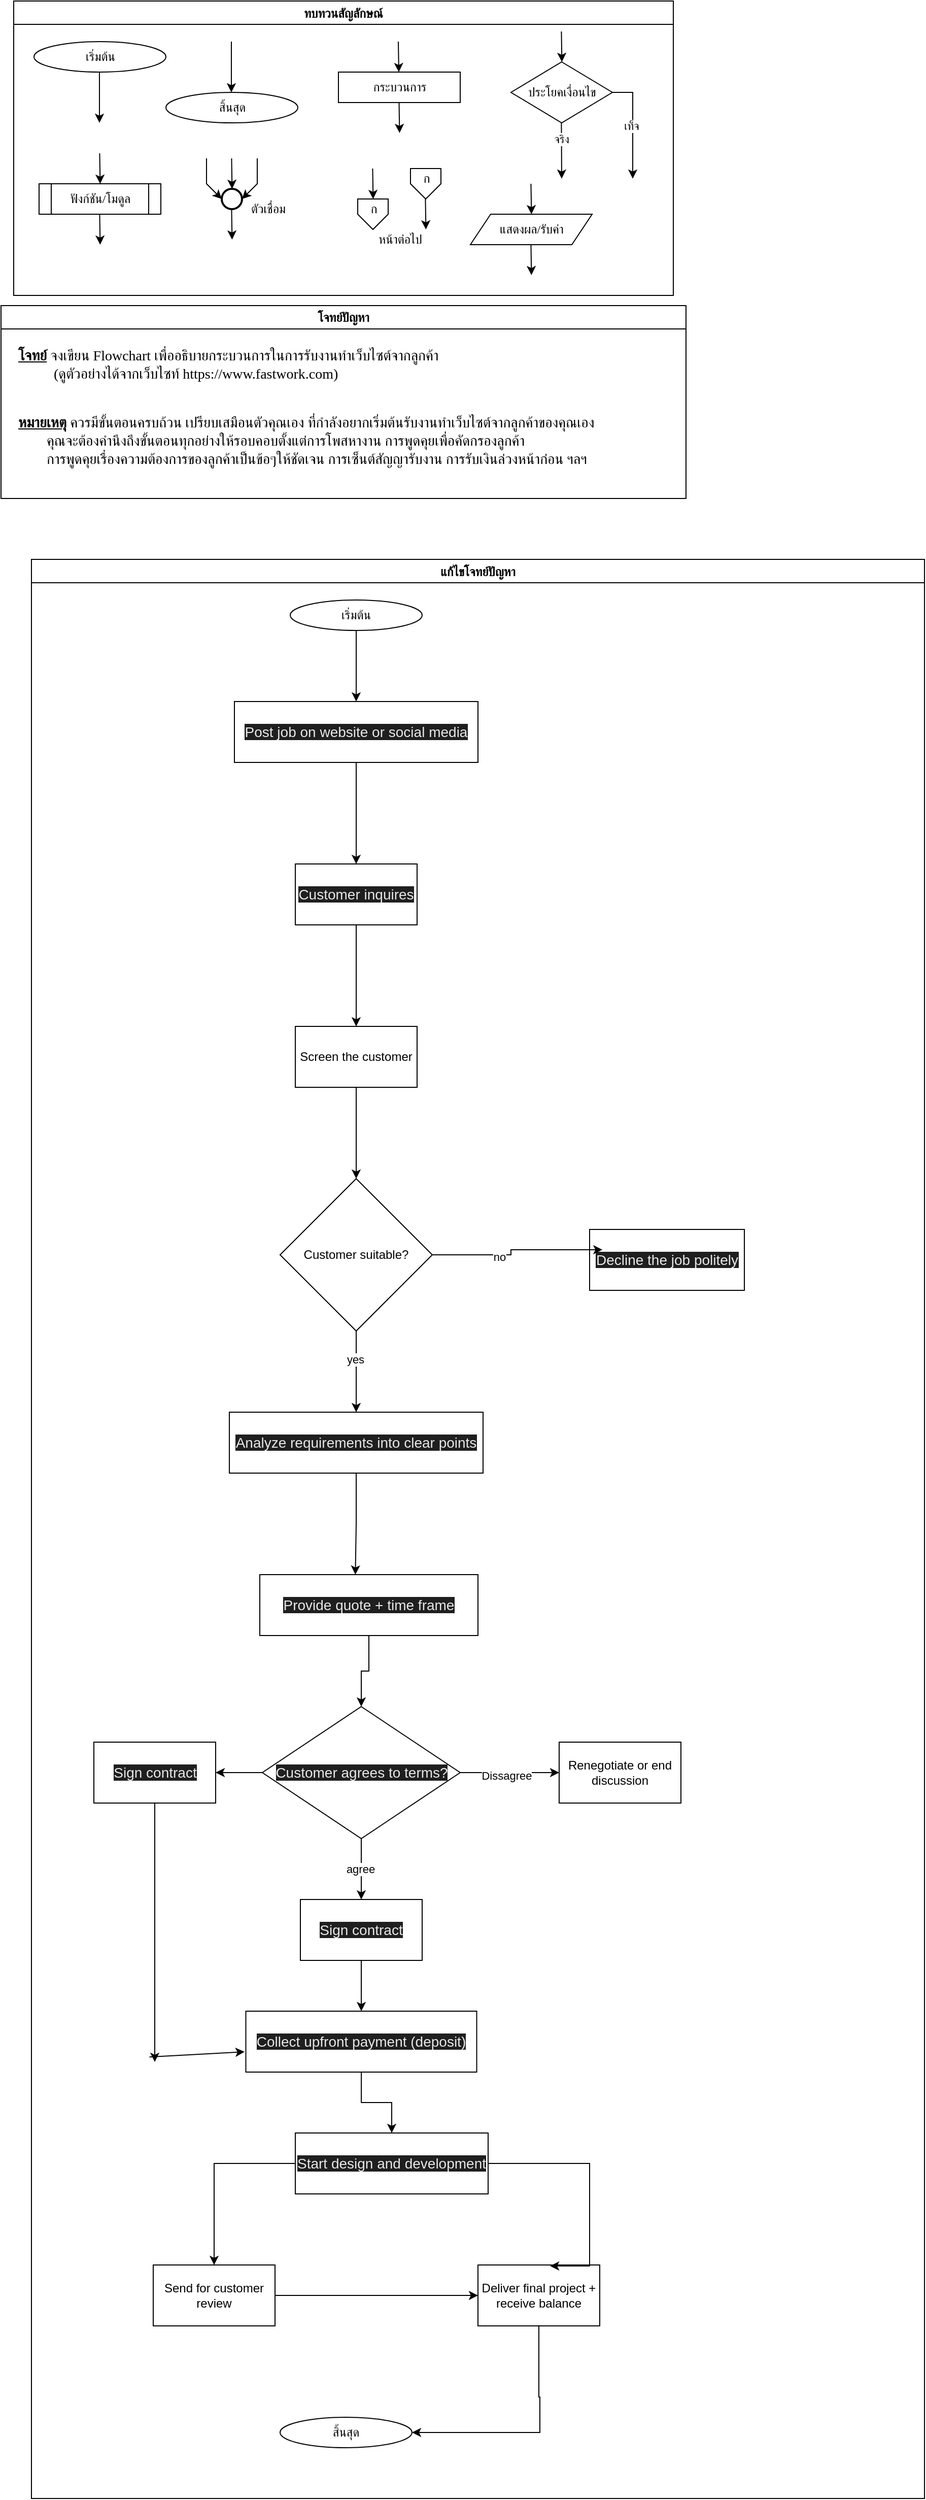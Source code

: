 <mxfile version="27.0.9">
  <diagram name="Flowchart รับงานทำเว็บไซต์" id="0abcdef">
    <mxGraphModel dx="464" dy="2009" grid="1" gridSize="10" guides="1" tooltips="1" connect="1" arrows="1" fold="1" page="1" pageScale="1" pageWidth="827" pageHeight="1169" math="0" shadow="0">
      <root>
        <mxCell id="0" />
        <mxCell id="1" parent="0" />
        <mxCell id="jhOdpT9zYc8lJzCHmcPO-1" value="ทบทวนสัญลักษณ์" style="swimlane;fontFamily=Sarabun;fontSource=https%3A%2F%2Ffonts.googleapis.com%2Fcss%3Ffamily%3DSarabun;" vertex="1" parent="1">
          <mxGeometry x="232.5" y="-390" width="650" height="290" as="geometry" />
        </mxCell>
        <mxCell id="jhOdpT9zYc8lJzCHmcPO-2" value="&lt;font data-font-src=&quot;https://fonts.googleapis.com/css?family=Sarabun&quot; face=&quot;Sarabun&quot;&gt;เริ่มต้น&lt;/font&gt;" style="ellipse;whiteSpace=wrap;html=1;" vertex="1" parent="jhOdpT9zYc8lJzCHmcPO-1">
          <mxGeometry x="20" y="40" width="130" height="30" as="geometry" />
        </mxCell>
        <mxCell id="jhOdpT9zYc8lJzCHmcPO-3" value="" style="endArrow=classic;html=1;rounded=0;" edge="1" parent="jhOdpT9zYc8lJzCHmcPO-1">
          <mxGeometry width="50" height="50" relative="1" as="geometry">
            <mxPoint x="84.5" y="70" as="sourcePoint" />
            <mxPoint x="84.5" y="120" as="targetPoint" />
          </mxGeometry>
        </mxCell>
        <mxCell id="jhOdpT9zYc8lJzCHmcPO-4" value="&lt;font face=&quot;Sarabun&quot;&gt;สิ้นสุด&lt;/font&gt;" style="ellipse;whiteSpace=wrap;html=1;" vertex="1" parent="jhOdpT9zYc8lJzCHmcPO-1">
          <mxGeometry x="150" y="90" width="130" height="30" as="geometry" />
        </mxCell>
        <mxCell id="jhOdpT9zYc8lJzCHmcPO-5" value="" style="endArrow=classic;html=1;rounded=0;" edge="1" parent="jhOdpT9zYc8lJzCHmcPO-1">
          <mxGeometry width="50" height="50" relative="1" as="geometry">
            <mxPoint x="214.5" y="40" as="sourcePoint" />
            <mxPoint x="214.5" y="90" as="targetPoint" />
          </mxGeometry>
        </mxCell>
        <mxCell id="jhOdpT9zYc8lJzCHmcPO-6" value="กระบวนการ" style="rounded=0;whiteSpace=wrap;html=1;fontFamily=Sarabun;fontSource=https%3A%2F%2Ffonts.googleapis.com%2Fcss%3Ffamily%3DSarabun;" vertex="1" parent="jhOdpT9zYc8lJzCHmcPO-1">
          <mxGeometry x="320" y="70" width="120" height="30" as="geometry" />
        </mxCell>
        <mxCell id="jhOdpT9zYc8lJzCHmcPO-7" value="" style="endArrow=classic;html=1;rounded=0;" edge="1" parent="jhOdpT9zYc8lJzCHmcPO-1">
          <mxGeometry width="50" height="50" relative="1" as="geometry">
            <mxPoint x="379" y="40" as="sourcePoint" />
            <mxPoint x="379.5" y="70" as="targetPoint" />
          </mxGeometry>
        </mxCell>
        <mxCell id="jhOdpT9zYc8lJzCHmcPO-8" value="" style="endArrow=classic;html=1;rounded=0;" edge="1" parent="jhOdpT9zYc8lJzCHmcPO-1">
          <mxGeometry width="50" height="50" relative="1" as="geometry">
            <mxPoint x="379.75" y="100" as="sourcePoint" />
            <mxPoint x="380.25" y="130" as="targetPoint" />
          </mxGeometry>
        </mxCell>
        <mxCell id="jhOdpT9zYc8lJzCHmcPO-9" value="ประโยคเงื่อนไข" style="rhombus;whiteSpace=wrap;html=1;fontFamily=Sarabun;fontSource=https%3A%2F%2Ffonts.googleapis.com%2Fcss%3Ffamily%3DSarabun;" vertex="1" parent="jhOdpT9zYc8lJzCHmcPO-1">
          <mxGeometry x="490" y="60" width="100" height="60" as="geometry" />
        </mxCell>
        <mxCell id="jhOdpT9zYc8lJzCHmcPO-10" value="" style="endArrow=classic;html=1;rounded=0;" edge="1" parent="jhOdpT9zYc8lJzCHmcPO-1">
          <mxGeometry width="50" height="50" relative="1" as="geometry">
            <mxPoint x="539.71" y="30" as="sourcePoint" />
            <mxPoint x="540.21" y="60" as="targetPoint" />
          </mxGeometry>
        </mxCell>
        <mxCell id="jhOdpT9zYc8lJzCHmcPO-11" value="" style="endArrow=classic;html=1;rounded=0;" edge="1" parent="jhOdpT9zYc8lJzCHmcPO-1">
          <mxGeometry width="50" height="50" relative="1" as="geometry">
            <mxPoint x="539.71" y="120" as="sourcePoint" />
            <mxPoint x="540" y="175" as="targetPoint" />
          </mxGeometry>
        </mxCell>
        <mxCell id="jhOdpT9zYc8lJzCHmcPO-12" value="จริง" style="edgeLabel;html=1;align=center;verticalAlign=middle;resizable=0;points=[];fontFamily=Sarabun;fontSource=https%3A%2F%2Ffonts.googleapis.com%2Fcss%3Ffamily%3DSarabun;" vertex="1" connectable="0" parent="jhOdpT9zYc8lJzCHmcPO-11">
          <mxGeometry x="-0.414" y="-1" relative="1" as="geometry">
            <mxPoint as="offset" />
          </mxGeometry>
        </mxCell>
        <mxCell id="jhOdpT9zYc8lJzCHmcPO-13" value="" style="endArrow=classic;html=1;rounded=0;exitX=1;exitY=0.5;exitDx=0;exitDy=0;" edge="1" parent="jhOdpT9zYc8lJzCHmcPO-1" source="jhOdpT9zYc8lJzCHmcPO-9">
          <mxGeometry width="50" height="50" relative="1" as="geometry">
            <mxPoint x="620" y="95" as="sourcePoint" />
            <mxPoint x="610" y="175" as="targetPoint" />
            <Array as="points">
              <mxPoint x="610" y="90" />
            </Array>
          </mxGeometry>
        </mxCell>
        <mxCell id="jhOdpT9zYc8lJzCHmcPO-14" value="&lt;font data-font-src=&quot;https://fonts.googleapis.com/css?family=Sarabun&quot; face=&quot;Sarabun&quot;&gt;เท็จ&lt;/font&gt;" style="edgeLabel;html=1;align=center;verticalAlign=middle;resizable=0;points=[];" vertex="1" connectable="0" parent="jhOdpT9zYc8lJzCHmcPO-13">
          <mxGeometry x="-0.002" y="-2" relative="1" as="geometry">
            <mxPoint as="offset" />
          </mxGeometry>
        </mxCell>
        <mxCell id="jhOdpT9zYc8lJzCHmcPO-15" value="&lt;font data-font-src=&quot;https://fonts.googleapis.com/css?family=Sarabun&quot; face=&quot;Sarabun&quot;&gt;ฟังก์ชัน/โมดูล&lt;/font&gt;" style="shape=process;whiteSpace=wrap;html=1;backgroundOutline=1;" vertex="1" parent="jhOdpT9zYc8lJzCHmcPO-1">
          <mxGeometry x="25" y="180" width="120" height="30" as="geometry" />
        </mxCell>
        <mxCell id="jhOdpT9zYc8lJzCHmcPO-16" value="" style="endArrow=classic;html=1;rounded=0;" edge="1" parent="jhOdpT9zYc8lJzCHmcPO-1">
          <mxGeometry width="50" height="50" relative="1" as="geometry">
            <mxPoint x="84.71" y="150" as="sourcePoint" />
            <mxPoint x="85.21" y="180" as="targetPoint" />
          </mxGeometry>
        </mxCell>
        <mxCell id="jhOdpT9zYc8lJzCHmcPO-17" value="" style="endArrow=classic;html=1;rounded=0;" edge="1" parent="jhOdpT9zYc8lJzCHmcPO-1">
          <mxGeometry width="50" height="50" relative="1" as="geometry">
            <mxPoint x="84.71" y="210" as="sourcePoint" />
            <mxPoint x="85.21" y="240" as="targetPoint" />
          </mxGeometry>
        </mxCell>
        <mxCell id="jhOdpT9zYc8lJzCHmcPO-18" value="" style="strokeWidth=2;html=1;shape=mxgraph.flowchart.start_2;whiteSpace=wrap;" vertex="1" parent="jhOdpT9zYc8lJzCHmcPO-1">
          <mxGeometry x="205" y="185" width="20" height="20" as="geometry" />
        </mxCell>
        <mxCell id="jhOdpT9zYc8lJzCHmcPO-19" value="" style="endArrow=classic;html=1;rounded=0;" edge="1" parent="jhOdpT9zYc8lJzCHmcPO-1">
          <mxGeometry width="50" height="50" relative="1" as="geometry">
            <mxPoint x="214.71" y="155" as="sourcePoint" />
            <mxPoint x="215.21" y="185" as="targetPoint" />
          </mxGeometry>
        </mxCell>
        <mxCell id="jhOdpT9zYc8lJzCHmcPO-20" value="" style="endArrow=classic;html=1;rounded=0;entryX=0;entryY=0.5;entryDx=0;entryDy=0;entryPerimeter=0;" edge="1" parent="jhOdpT9zYc8lJzCHmcPO-1" target="jhOdpT9zYc8lJzCHmcPO-18">
          <mxGeometry width="50" height="50" relative="1" as="geometry">
            <mxPoint x="190.0" y="155" as="sourcePoint" />
            <mxPoint x="190.5" y="185" as="targetPoint" />
            <Array as="points">
              <mxPoint x="190" y="180" />
            </Array>
          </mxGeometry>
        </mxCell>
        <mxCell id="jhOdpT9zYc8lJzCHmcPO-21" value="" style="endArrow=classic;html=1;rounded=0;entryX=1;entryY=0.5;entryDx=0;entryDy=0;entryPerimeter=0;" edge="1" parent="jhOdpT9zYc8lJzCHmcPO-1" target="jhOdpT9zYc8lJzCHmcPO-18">
          <mxGeometry width="50" height="50" relative="1" as="geometry">
            <mxPoint x="240.0" y="155" as="sourcePoint" />
            <mxPoint x="240.5" y="185" as="targetPoint" />
            <Array as="points">
              <mxPoint x="240" y="180" />
            </Array>
          </mxGeometry>
        </mxCell>
        <mxCell id="jhOdpT9zYc8lJzCHmcPO-22" value="" style="endArrow=classic;html=1;rounded=0;" edge="1" parent="jhOdpT9zYc8lJzCHmcPO-1">
          <mxGeometry width="50" height="50" relative="1" as="geometry">
            <mxPoint x="214.71" y="205" as="sourcePoint" />
            <mxPoint x="215.21" y="235" as="targetPoint" />
          </mxGeometry>
        </mxCell>
        <mxCell id="jhOdpT9zYc8lJzCHmcPO-23" value="&lt;font data-font-src=&quot;https://fonts.googleapis.com/css?family=Sarabun&quot; face=&quot;Sarabun&quot;&gt;ตัวเชื่อม&lt;/font&gt;" style="text;html=1;align=center;verticalAlign=middle;resizable=0;points=[];autosize=1;strokeColor=none;fillColor=none;" vertex="1" parent="jhOdpT9zYc8lJzCHmcPO-1">
          <mxGeometry x="220" y="190" width="60" height="30" as="geometry" />
        </mxCell>
        <mxCell id="jhOdpT9zYc8lJzCHmcPO-24" value="" style="endArrow=classic;html=1;rounded=0;" edge="1" parent="jhOdpT9zYc8lJzCHmcPO-1">
          <mxGeometry width="50" height="50" relative="1" as="geometry">
            <mxPoint x="353.71" y="165" as="sourcePoint" />
            <mxPoint x="354.21" y="195" as="targetPoint" />
          </mxGeometry>
        </mxCell>
        <mxCell id="jhOdpT9zYc8lJzCHmcPO-25" value="" style="verticalLabelPosition=bottom;verticalAlign=top;html=1;shape=offPageConnector;rounded=0;size=0.5;" vertex="1" parent="jhOdpT9zYc8lJzCHmcPO-1">
          <mxGeometry x="339" y="195" width="30" height="30" as="geometry" />
        </mxCell>
        <mxCell id="jhOdpT9zYc8lJzCHmcPO-26" value="" style="endArrow=classic;html=1;rounded=0;" edge="1" parent="jhOdpT9zYc8lJzCHmcPO-1">
          <mxGeometry width="50" height="50" relative="1" as="geometry">
            <mxPoint x="405.71" y="195" as="sourcePoint" />
            <mxPoint x="406.21" y="225" as="targetPoint" />
          </mxGeometry>
        </mxCell>
        <mxCell id="jhOdpT9zYc8lJzCHmcPO-27" value="" style="verticalLabelPosition=bottom;verticalAlign=top;html=1;shape=offPageConnector;rounded=0;size=0.5;" vertex="1" parent="jhOdpT9zYc8lJzCHmcPO-1">
          <mxGeometry x="391" y="165" width="30" height="30" as="geometry" />
        </mxCell>
        <mxCell id="jhOdpT9zYc8lJzCHmcPO-28" value="หน้าต่อไป" style="text;html=1;align=center;verticalAlign=middle;resizable=0;points=[];autosize=1;strokeColor=none;fillColor=none;fontFamily=Sarabun;fontSource=https%3A%2F%2Ffonts.googleapis.com%2Fcss%3Ffamily%3DSarabun;" vertex="1" parent="jhOdpT9zYc8lJzCHmcPO-1">
          <mxGeometry x="345" y="220" width="70" height="30" as="geometry" />
        </mxCell>
        <mxCell id="jhOdpT9zYc8lJzCHmcPO-29" value="ก" style="text;html=1;align=center;verticalAlign=middle;resizable=0;points=[];autosize=1;strokeColor=none;fillColor=none;fontFamily=Sarabun;fontSource=https%3A%2F%2Ffonts.googleapis.com%2Fcss%3Ffamily%3DSarabun;" vertex="1" parent="jhOdpT9zYc8lJzCHmcPO-1">
          <mxGeometry x="339" y="190" width="30" height="30" as="geometry" />
        </mxCell>
        <mxCell id="jhOdpT9zYc8lJzCHmcPO-30" value="ก" style="text;html=1;align=center;verticalAlign=middle;resizable=0;points=[];autosize=1;strokeColor=none;fillColor=none;fontFamily=Sarabun;fontSource=https%3A%2F%2Ffonts.googleapis.com%2Fcss%3Ffamily%3DSarabun;" vertex="1" parent="jhOdpT9zYc8lJzCHmcPO-1">
          <mxGeometry x="391" y="160" width="30" height="30" as="geometry" />
        </mxCell>
        <mxCell id="jhOdpT9zYc8lJzCHmcPO-31" value="แสดงผล/รับค่า" style="shape=parallelogram;perimeter=parallelogramPerimeter;whiteSpace=wrap;html=1;fixedSize=1;fontFamily=Sarabun;fontSource=https%3A%2F%2Ffonts.googleapis.com%2Fcss%3Ffamily%3DSarabun;" vertex="1" parent="jhOdpT9zYc8lJzCHmcPO-1">
          <mxGeometry x="450" y="210" width="120" height="30" as="geometry" />
        </mxCell>
        <mxCell id="jhOdpT9zYc8lJzCHmcPO-32" value="" style="endArrow=classic;html=1;rounded=0;" edge="1" parent="jhOdpT9zYc8lJzCHmcPO-1">
          <mxGeometry width="50" height="50" relative="1" as="geometry">
            <mxPoint x="509.71" y="180" as="sourcePoint" />
            <mxPoint x="510.21" y="210" as="targetPoint" />
          </mxGeometry>
        </mxCell>
        <mxCell id="jhOdpT9zYc8lJzCHmcPO-33" value="" style="endArrow=classic;html=1;rounded=0;" edge="1" parent="jhOdpT9zYc8lJzCHmcPO-1">
          <mxGeometry width="50" height="50" relative="1" as="geometry">
            <mxPoint x="509.71" y="240" as="sourcePoint" />
            <mxPoint x="510.21" y="270" as="targetPoint" />
          </mxGeometry>
        </mxCell>
        <mxCell id="jhOdpT9zYc8lJzCHmcPO-34" value="แก้ไขโจทย์ปัญหา" style="swimlane;fontFamily=Sarabun;fontSource=https%3A%2F%2Ffonts.googleapis.com%2Fcss%3Ffamily%3DSarabun;" vertex="1" parent="1">
          <mxGeometry x="250" y="160" width="880" height="1910" as="geometry" />
        </mxCell>
        <mxCell id="jhOdpT9zYc8lJzCHmcPO-40" style="edgeStyle=orthogonalEdgeStyle;rounded=0;orthogonalLoop=1;jettySize=auto;html=1;" edge="1" parent="jhOdpT9zYc8lJzCHmcPO-34" source="jhOdpT9zYc8lJzCHmcPO-35" target="jhOdpT9zYc8lJzCHmcPO-39">
          <mxGeometry relative="1" as="geometry" />
        </mxCell>
        <mxCell id="jhOdpT9zYc8lJzCHmcPO-35" value="&lt;font data-font-src=&quot;https://fonts.googleapis.com/css?family=Sarabun&quot; face=&quot;Sarabun&quot;&gt;เริ่มต้น&lt;/font&gt;" style="ellipse;whiteSpace=wrap;html=1;" vertex="1" parent="jhOdpT9zYc8lJzCHmcPO-34">
          <mxGeometry x="255" y="40" width="130" height="30" as="geometry" />
        </mxCell>
        <mxCell id="jhOdpT9zYc8lJzCHmcPO-36" value="&lt;font face=&quot;Sarabun&quot;&gt;สิ้นสุด&lt;/font&gt;" style="ellipse;whiteSpace=wrap;html=1;" vertex="1" parent="jhOdpT9zYc8lJzCHmcPO-34">
          <mxGeometry x="245" y="1830" width="130" height="30" as="geometry" />
        </mxCell>
        <mxCell id="jhOdpT9zYc8lJzCHmcPO-42" style="edgeStyle=orthogonalEdgeStyle;rounded=0;orthogonalLoop=1;jettySize=auto;html=1;" edge="1" parent="jhOdpT9zYc8lJzCHmcPO-34" source="jhOdpT9zYc8lJzCHmcPO-39" target="jhOdpT9zYc8lJzCHmcPO-41">
          <mxGeometry relative="1" as="geometry" />
        </mxCell>
        <mxCell id="jhOdpT9zYc8lJzCHmcPO-39" value="&lt;span style=&quot;color: rgb(232, 232, 232); font-family: Arial, sans-serif; font-size: 14px; text-align: start; white-space: pre; background-color: rgb(31, 31, 31);&quot;&gt;Post job on website or social media&lt;/span&gt;" style="rounded=0;whiteSpace=wrap;html=1;" vertex="1" parent="jhOdpT9zYc8lJzCHmcPO-34">
          <mxGeometry x="200" y="140" width="240" height="60" as="geometry" />
        </mxCell>
        <mxCell id="jhOdpT9zYc8lJzCHmcPO-44" style="edgeStyle=orthogonalEdgeStyle;rounded=0;orthogonalLoop=1;jettySize=auto;html=1;" edge="1" parent="jhOdpT9zYc8lJzCHmcPO-34" source="jhOdpT9zYc8lJzCHmcPO-41" target="jhOdpT9zYc8lJzCHmcPO-43">
          <mxGeometry relative="1" as="geometry" />
        </mxCell>
        <mxCell id="jhOdpT9zYc8lJzCHmcPO-41" value="&lt;span style=&quot;color: rgb(232, 232, 232); font-family: Arial, sans-serif; font-size: 14px; text-align: start; white-space: pre; background-color: rgb(31, 31, 31);&quot;&gt;Customer inquires&lt;/span&gt;" style="rounded=0;whiteSpace=wrap;html=1;" vertex="1" parent="jhOdpT9zYc8lJzCHmcPO-34">
          <mxGeometry x="260" y="300" width="120" height="60" as="geometry" />
        </mxCell>
        <mxCell id="jhOdpT9zYc8lJzCHmcPO-55" style="edgeStyle=orthogonalEdgeStyle;rounded=0;orthogonalLoop=1;jettySize=auto;html=1;entryX=0.5;entryY=0;entryDx=0;entryDy=0;" edge="1" parent="jhOdpT9zYc8lJzCHmcPO-34" source="jhOdpT9zYc8lJzCHmcPO-43" target="jhOdpT9zYc8lJzCHmcPO-45">
          <mxGeometry relative="1" as="geometry" />
        </mxCell>
        <mxCell id="jhOdpT9zYc8lJzCHmcPO-43" value="Screen the customer" style="rounded=0;whiteSpace=wrap;html=1;" vertex="1" parent="jhOdpT9zYc8lJzCHmcPO-34">
          <mxGeometry x="260" y="460" width="120" height="60" as="geometry" />
        </mxCell>
        <mxCell id="jhOdpT9zYc8lJzCHmcPO-57" style="edgeStyle=orthogonalEdgeStyle;rounded=0;orthogonalLoop=1;jettySize=auto;html=1;entryX=0.5;entryY=0;entryDx=0;entryDy=0;" edge="1" parent="jhOdpT9zYc8lJzCHmcPO-34" source="jhOdpT9zYc8lJzCHmcPO-45" target="jhOdpT9zYc8lJzCHmcPO-48">
          <mxGeometry relative="1" as="geometry" />
        </mxCell>
        <mxCell id="jhOdpT9zYc8lJzCHmcPO-78" value="yes" style="edgeLabel;html=1;align=center;verticalAlign=middle;resizable=0;points=[];" vertex="1" connectable="0" parent="jhOdpT9zYc8lJzCHmcPO-57">
          <mxGeometry x="-0.3" y="-1" relative="1" as="geometry">
            <mxPoint as="offset" />
          </mxGeometry>
        </mxCell>
        <mxCell id="jhOdpT9zYc8lJzCHmcPO-45" value="Customer suitable?" style="rhombus;whiteSpace=wrap;html=1;" vertex="1" parent="jhOdpT9zYc8lJzCHmcPO-34">
          <mxGeometry x="245" y="610" width="150" height="150" as="geometry" />
        </mxCell>
        <mxCell id="jhOdpT9zYc8lJzCHmcPO-46" value="&lt;span style=&quot;color: rgb(232, 232, 232); font-family: Arial, sans-serif; font-size: 14px; text-align: start; white-space: pre; background-color: rgb(31, 31, 31);&quot;&gt;Decline the job politely&lt;/span&gt;" style="rounded=0;whiteSpace=wrap;html=1;" vertex="1" parent="jhOdpT9zYc8lJzCHmcPO-34">
          <mxGeometry x="550" y="660" width="152.5" height="60" as="geometry" />
        </mxCell>
        <mxCell id="jhOdpT9zYc8lJzCHmcPO-48" value="&lt;span style=&quot;color: rgb(232, 232, 232); font-family: Arial, sans-serif; font-size: 14px; text-align: start; white-space: pre; background-color: rgb(31, 31, 31);&quot;&gt;Analyze requirements into clear points&lt;/span&gt;" style="rounded=0;whiteSpace=wrap;html=1;" vertex="1" parent="jhOdpT9zYc8lJzCHmcPO-34">
          <mxGeometry x="195" y="840" width="250" height="60" as="geometry" />
        </mxCell>
        <mxCell id="jhOdpT9zYc8lJzCHmcPO-62" style="edgeStyle=orthogonalEdgeStyle;rounded=0;orthogonalLoop=1;jettySize=auto;html=1;" edge="1" parent="jhOdpT9zYc8lJzCHmcPO-34" source="jhOdpT9zYc8lJzCHmcPO-47" target="jhOdpT9zYc8lJzCHmcPO-50">
          <mxGeometry relative="1" as="geometry" />
        </mxCell>
        <mxCell id="jhOdpT9zYc8lJzCHmcPO-47" value="&lt;span style=&quot;color: rgb(232, 232, 232); font-family: Arial, sans-serif; font-size: 14px; text-align: start; white-space: pre; background-color: rgb(31, 31, 31);&quot;&gt;Provide quote + time frame&lt;/span&gt;" style="rounded=0;whiteSpace=wrap;html=1;" vertex="1" parent="jhOdpT9zYc8lJzCHmcPO-34">
          <mxGeometry x="225" y="1000" width="215" height="60" as="geometry" />
        </mxCell>
        <mxCell id="jhOdpT9zYc8lJzCHmcPO-63" style="edgeStyle=orthogonalEdgeStyle;rounded=0;orthogonalLoop=1;jettySize=auto;html=1;" edge="1" parent="jhOdpT9zYc8lJzCHmcPO-34" source="jhOdpT9zYc8lJzCHmcPO-50" target="jhOdpT9zYc8lJzCHmcPO-52">
          <mxGeometry relative="1" as="geometry" />
        </mxCell>
        <mxCell id="jhOdpT9zYc8lJzCHmcPO-82" value="Dissagree" style="edgeLabel;html=1;align=center;verticalAlign=middle;resizable=0;points=[];" vertex="1" connectable="0" parent="jhOdpT9zYc8lJzCHmcPO-63">
          <mxGeometry x="-0.096" y="-3" relative="1" as="geometry">
            <mxPoint x="1" as="offset" />
          </mxGeometry>
        </mxCell>
        <mxCell id="jhOdpT9zYc8lJzCHmcPO-64" style="edgeStyle=orthogonalEdgeStyle;rounded=0;orthogonalLoop=1;jettySize=auto;html=1;" edge="1" parent="jhOdpT9zYc8lJzCHmcPO-34" source="jhOdpT9zYc8lJzCHmcPO-50" target="jhOdpT9zYc8lJzCHmcPO-51">
          <mxGeometry relative="1" as="geometry" />
        </mxCell>
        <mxCell id="jhOdpT9zYc8lJzCHmcPO-65" style="edgeStyle=orthogonalEdgeStyle;rounded=0;orthogonalLoop=1;jettySize=auto;html=1;entryX=0.5;entryY=0;entryDx=0;entryDy=0;" edge="1" parent="jhOdpT9zYc8lJzCHmcPO-34" source="jhOdpT9zYc8lJzCHmcPO-50" target="jhOdpT9zYc8lJzCHmcPO-53">
          <mxGeometry relative="1" as="geometry" />
        </mxCell>
        <mxCell id="jhOdpT9zYc8lJzCHmcPO-83" value="agree" style="edgeLabel;html=1;align=center;verticalAlign=middle;resizable=0;points=[];" vertex="1" connectable="0" parent="jhOdpT9zYc8lJzCHmcPO-65">
          <mxGeometry y="-1" relative="1" as="geometry">
            <mxPoint as="offset" />
          </mxGeometry>
        </mxCell>
        <mxCell id="jhOdpT9zYc8lJzCHmcPO-50" value="&lt;span style=&quot;color: rgb(232, 232, 232); font-family: Arial, sans-serif; font-size: 14px; text-align: start; white-space: pre; background-color: rgb(31, 31, 31);&quot;&gt;Customer agrees to terms?&lt;/span&gt;" style="rhombus;whiteSpace=wrap;html=1;" vertex="1" parent="jhOdpT9zYc8lJzCHmcPO-34">
          <mxGeometry x="227.5" y="1130" width="195" height="130" as="geometry" />
        </mxCell>
        <mxCell id="jhOdpT9zYc8lJzCHmcPO-80" style="edgeStyle=orthogonalEdgeStyle;rounded=0;orthogonalLoop=1;jettySize=auto;html=1;" edge="1" parent="jhOdpT9zYc8lJzCHmcPO-34" source="jhOdpT9zYc8lJzCHmcPO-51">
          <mxGeometry relative="1" as="geometry">
            <mxPoint x="121.5" y="1480" as="targetPoint" />
          </mxGeometry>
        </mxCell>
        <mxCell id="jhOdpT9zYc8lJzCHmcPO-51" value="&lt;span style=&quot;color: rgb(232, 232, 232); font-family: Arial, sans-serif; font-size: 14px; text-align: start; white-space: pre; background-color: rgb(31, 31, 31);&quot;&gt;Sign contract&lt;/span&gt;" style="rounded=0;whiteSpace=wrap;html=1;" vertex="1" parent="jhOdpT9zYc8lJzCHmcPO-34">
          <mxGeometry x="61.5" y="1165" width="120" height="60" as="geometry" />
        </mxCell>
        <mxCell id="jhOdpT9zYc8lJzCHmcPO-52" value="Renegotiate or end discussion" style="rounded=0;whiteSpace=wrap;html=1;" vertex="1" parent="jhOdpT9zYc8lJzCHmcPO-34">
          <mxGeometry x="520" y="1165" width="120" height="60" as="geometry" />
        </mxCell>
        <mxCell id="jhOdpT9zYc8lJzCHmcPO-66" style="edgeStyle=orthogonalEdgeStyle;rounded=0;orthogonalLoop=1;jettySize=auto;html=1;" edge="1" parent="jhOdpT9zYc8lJzCHmcPO-34" source="jhOdpT9zYc8lJzCHmcPO-53" target="jhOdpT9zYc8lJzCHmcPO-54">
          <mxGeometry relative="1" as="geometry" />
        </mxCell>
        <mxCell id="jhOdpT9zYc8lJzCHmcPO-53" value="&lt;span style=&quot;color: rgb(232, 232, 232); font-family: Arial, sans-serif; font-size: 14px; text-align: start; white-space: pre; background-color: rgb(31, 31, 31);&quot;&gt;Sign contract&lt;/span&gt;" style="rounded=0;whiteSpace=wrap;html=1;" vertex="1" parent="jhOdpT9zYc8lJzCHmcPO-34">
          <mxGeometry x="265" y="1320" width="120" height="60" as="geometry" />
        </mxCell>
        <mxCell id="jhOdpT9zYc8lJzCHmcPO-67" style="edgeStyle=orthogonalEdgeStyle;rounded=0;orthogonalLoop=1;jettySize=auto;html=1;" edge="1" parent="jhOdpT9zYc8lJzCHmcPO-34" source="jhOdpT9zYc8lJzCHmcPO-54" target="jhOdpT9zYc8lJzCHmcPO-59">
          <mxGeometry relative="1" as="geometry" />
        </mxCell>
        <mxCell id="jhOdpT9zYc8lJzCHmcPO-54" value="&lt;span style=&quot;color: rgb(232, 232, 232); font-family: Arial, sans-serif; font-size: 14px; text-align: start; white-space: pre; background-color: rgb(31, 31, 31);&quot;&gt;Collect upfront payment (deposit)&lt;/span&gt;" style="rounded=0;whiteSpace=wrap;html=1;" vertex="1" parent="jhOdpT9zYc8lJzCHmcPO-34">
          <mxGeometry x="211.25" y="1430" width="227.5" height="60" as="geometry" />
        </mxCell>
        <mxCell id="jhOdpT9zYc8lJzCHmcPO-56" style="edgeStyle=orthogonalEdgeStyle;rounded=0;orthogonalLoop=1;jettySize=auto;html=1;entryX=0.083;entryY=0.333;entryDx=0;entryDy=0;entryPerimeter=0;" edge="1" parent="jhOdpT9zYc8lJzCHmcPO-34" source="jhOdpT9zYc8lJzCHmcPO-45" target="jhOdpT9zYc8lJzCHmcPO-46">
          <mxGeometry relative="1" as="geometry" />
        </mxCell>
        <mxCell id="jhOdpT9zYc8lJzCHmcPO-72" value="no" style="edgeLabel;html=1;align=center;verticalAlign=middle;resizable=0;points=[];" vertex="1" connectable="0" parent="jhOdpT9zYc8lJzCHmcPO-56">
          <mxGeometry x="-0.234" y="-2" relative="1" as="geometry">
            <mxPoint as="offset" />
          </mxGeometry>
        </mxCell>
        <mxCell id="jhOdpT9zYc8lJzCHmcPO-58" style="edgeStyle=orthogonalEdgeStyle;rounded=0;orthogonalLoop=1;jettySize=auto;html=1;entryX=0.438;entryY=0;entryDx=0;entryDy=0;entryPerimeter=0;" edge="1" parent="jhOdpT9zYc8lJzCHmcPO-34" source="jhOdpT9zYc8lJzCHmcPO-48" target="jhOdpT9zYc8lJzCHmcPO-47">
          <mxGeometry relative="1" as="geometry" />
        </mxCell>
        <mxCell id="jhOdpT9zYc8lJzCHmcPO-68" style="edgeStyle=orthogonalEdgeStyle;rounded=0;orthogonalLoop=1;jettySize=auto;html=1;" edge="1" parent="jhOdpT9zYc8lJzCHmcPO-34" source="jhOdpT9zYc8lJzCHmcPO-59" target="jhOdpT9zYc8lJzCHmcPO-61">
          <mxGeometry relative="1" as="geometry" />
        </mxCell>
        <mxCell id="jhOdpT9zYc8lJzCHmcPO-59" value="&lt;span style=&quot;color: rgb(232, 232, 232); font-family: Arial, sans-serif; font-size: 14px; text-align: start; white-space: pre; background-color: rgb(31, 31, 31);&quot;&gt;Start design and development&lt;/span&gt;" style="rounded=0;whiteSpace=wrap;html=1;" vertex="1" parent="jhOdpT9zYc8lJzCHmcPO-34">
          <mxGeometry x="260" y="1550" width="190" height="60" as="geometry" />
        </mxCell>
        <mxCell id="jhOdpT9zYc8lJzCHmcPO-71" style="edgeStyle=orthogonalEdgeStyle;rounded=0;orthogonalLoop=1;jettySize=auto;html=1;" edge="1" parent="jhOdpT9zYc8lJzCHmcPO-34" source="jhOdpT9zYc8lJzCHmcPO-60" target="jhOdpT9zYc8lJzCHmcPO-36">
          <mxGeometry relative="1" as="geometry">
            <mxPoint x="470" y="1880" as="targetPoint" />
            <Array as="points">
              <mxPoint x="500" y="1810" />
              <mxPoint x="501" y="1810" />
              <mxPoint x="501" y="1845" />
            </Array>
          </mxGeometry>
        </mxCell>
        <mxCell id="jhOdpT9zYc8lJzCHmcPO-60" value="Deliver final project + receive balance" style="rounded=0;whiteSpace=wrap;html=1;" vertex="1" parent="jhOdpT9zYc8lJzCHmcPO-34">
          <mxGeometry x="440" y="1680" width="120" height="60" as="geometry" />
        </mxCell>
        <mxCell id="jhOdpT9zYc8lJzCHmcPO-70" style="edgeStyle=orthogonalEdgeStyle;rounded=0;orthogonalLoop=1;jettySize=auto;html=1;entryX=0;entryY=0.5;entryDx=0;entryDy=0;" edge="1" parent="jhOdpT9zYc8lJzCHmcPO-34" source="jhOdpT9zYc8lJzCHmcPO-61" target="jhOdpT9zYc8lJzCHmcPO-60">
          <mxGeometry relative="1" as="geometry" />
        </mxCell>
        <mxCell id="jhOdpT9zYc8lJzCHmcPO-61" value="Send for customer review" style="rounded=0;whiteSpace=wrap;html=1;" vertex="1" parent="jhOdpT9zYc8lJzCHmcPO-34">
          <mxGeometry x="120" y="1680" width="120" height="60" as="geometry" />
        </mxCell>
        <mxCell id="jhOdpT9zYc8lJzCHmcPO-69" style="edgeStyle=orthogonalEdgeStyle;rounded=0;orthogonalLoop=1;jettySize=auto;html=1;entryX=0.592;entryY=0.017;entryDx=0;entryDy=0;entryPerimeter=0;" edge="1" parent="jhOdpT9zYc8lJzCHmcPO-34" source="jhOdpT9zYc8lJzCHmcPO-59" target="jhOdpT9zYc8lJzCHmcPO-60">
          <mxGeometry relative="1" as="geometry">
            <Array as="points">
              <mxPoint x="550" y="1580" />
              <mxPoint x="550" y="1681" />
            </Array>
          </mxGeometry>
        </mxCell>
        <mxCell id="jhOdpT9zYc8lJzCHmcPO-81" value="" style="endArrow=classic;html=1;rounded=0;" edge="1" parent="jhOdpT9zYc8lJzCHmcPO-34">
          <mxGeometry width="50" height="50" relative="1" as="geometry">
            <mxPoint x="116.25" y="1475.17" as="sourcePoint" />
            <mxPoint x="210" y="1470" as="targetPoint" />
          </mxGeometry>
        </mxCell>
        <mxCell id="jhOdpT9zYc8lJzCHmcPO-37" value="&lt;font data-font-src=&quot;https://fonts.googleapis.com/css?family=Sarabun&quot; face=&quot;Sarabun&quot;&gt;โจทย์ปัญหา&lt;/font&gt;" style="swimlane;whiteSpace=wrap;html=1;" vertex="1" parent="1">
          <mxGeometry x="220" y="-90" width="675" height="190" as="geometry" />
        </mxCell>
        <mxCell id="jhOdpT9zYc8lJzCHmcPO-38" value="&lt;p style=&quot;line-height: 120%;&quot;&gt;&lt;font data-font-src=&quot;https://fonts.googleapis.com/css?family=Sarabun&quot; face=&quot;Sarabun&quot; style=&quot;font-size: 14px;&quot;&gt;&lt;b&gt;&lt;u&gt;โจทย์&lt;/u&gt;&lt;/b&gt; จงเขียน Flowchart เพื่ออธิบายกระบวนการในการรับงานทำเว็บไซต์จากลูกค้า&lt;br&gt;&amp;nbsp; &amp;nbsp; &amp;nbsp; &amp;nbsp; &amp;nbsp; (ดูตัวอย่างได้จากเว็บไซท์ https://www.fastwork.com)&lt;br&gt;&lt;/font&gt;&lt;br&gt;&lt;/p&gt;&lt;p style=&quot;line-height: 120%;&quot;&gt;&lt;font face=&quot;Sarabun&quot;&gt;&lt;b&gt;&lt;u&gt;หมายเหตุ&lt;/u&gt;&lt;/b&gt;&amp;nbsp;ควรมีขั้นตอนครบถ้วน เปรียบเสมือนตัวคุณเอง ที่กำลังอยากเริ่มต้นรับงานทำเว็บไซต์จากลูกค้าของคุณเอง&lt;br&gt;&amp;nbsp; &amp;nbsp; &amp;nbsp; &amp;nbsp; คุณจะต้องคำนึงถึงขั้นตอนทุกอย่างให้รอบคอบตั้งแต่การโพสหางาน การพูดคุยเพื่อคัดกรองลูกค้า&lt;br&gt;&amp;nbsp; &amp;nbsp; &amp;nbsp; &amp;nbsp; การพูดคุยเรื่องความต้องการของลูกค้าเป็นข้อๆให้ชัดเจน การเซ็นต์สัญญารับงาน การรับเงินล่วงหน้าก่อน ฯลฯ&lt;/font&gt;&lt;/p&gt;&lt;p style=&quot;line-height: 120%;&quot;&gt;&lt;font face=&quot;Sarabun&quot;&gt;&lt;br&gt;&lt;/font&gt;&lt;/p&gt;" style="text;html=1;align=left;verticalAlign=top;resizable=0;points=[];autosize=1;strokeColor=none;fillColor=none;fontSize=14;" vertex="1" parent="jhOdpT9zYc8lJzCHmcPO-37">
          <mxGeometry x="15" y="20" width="660" height="200" as="geometry" />
        </mxCell>
      </root>
    </mxGraphModel>
  </diagram>
</mxfile>
